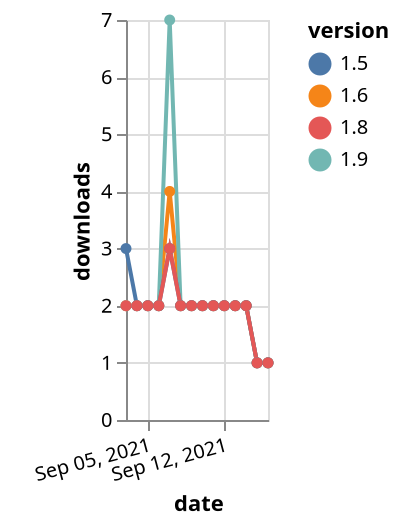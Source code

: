 {"$schema": "https://vega.github.io/schema/vega-lite/v5.json", "description": "A simple bar chart with embedded data.", "data": {"values": [{"date": "2021-09-03", "total": 2872, "delta": 2, "version": "1.6"}, {"date": "2021-09-04", "total": 2874, "delta": 2, "version": "1.6"}, {"date": "2021-09-05", "total": 2876, "delta": 2, "version": "1.6"}, {"date": "2021-09-06", "total": 2878, "delta": 2, "version": "1.6"}, {"date": "2021-09-07", "total": 2882, "delta": 4, "version": "1.6"}, {"date": "2021-09-08", "total": 2884, "delta": 2, "version": "1.6"}, {"date": "2021-09-09", "total": 2886, "delta": 2, "version": "1.6"}, {"date": "2021-09-10", "total": 2888, "delta": 2, "version": "1.6"}, {"date": "2021-09-11", "total": 2890, "delta": 2, "version": "1.6"}, {"date": "2021-09-12", "total": 2892, "delta": 2, "version": "1.6"}, {"date": "2021-09-13", "total": 2894, "delta": 2, "version": "1.6"}, {"date": "2021-09-14", "total": 2896, "delta": 2, "version": "1.6"}, {"date": "2021-09-15", "total": 2897, "delta": 1, "version": "1.6"}, {"date": "2021-09-16", "total": 2898, "delta": 1, "version": "1.6"}, {"date": "2021-09-03", "total": 2667, "delta": 2, "version": "1.9"}, {"date": "2021-09-04", "total": 2669, "delta": 2, "version": "1.9"}, {"date": "2021-09-05", "total": 2671, "delta": 2, "version": "1.9"}, {"date": "2021-09-06", "total": 2673, "delta": 2, "version": "1.9"}, {"date": "2021-09-07", "total": 2680, "delta": 7, "version": "1.9"}, {"date": "2021-09-08", "total": 2682, "delta": 2, "version": "1.9"}, {"date": "2021-09-09", "total": 2684, "delta": 2, "version": "1.9"}, {"date": "2021-09-10", "total": 2686, "delta": 2, "version": "1.9"}, {"date": "2021-09-11", "total": 2688, "delta": 2, "version": "1.9"}, {"date": "2021-09-12", "total": 2690, "delta": 2, "version": "1.9"}, {"date": "2021-09-13", "total": 2692, "delta": 2, "version": "1.9"}, {"date": "2021-09-14", "total": 2694, "delta": 2, "version": "1.9"}, {"date": "2021-09-15", "total": 2695, "delta": 1, "version": "1.9"}, {"date": "2021-09-16", "total": 2696, "delta": 1, "version": "1.9"}, {"date": "2021-09-03", "total": 2657, "delta": 3, "version": "1.5"}, {"date": "2021-09-04", "total": 2659, "delta": 2, "version": "1.5"}, {"date": "2021-09-05", "total": 2661, "delta": 2, "version": "1.5"}, {"date": "2021-09-06", "total": 2663, "delta": 2, "version": "1.5"}, {"date": "2021-09-07", "total": 2666, "delta": 3, "version": "1.5"}, {"date": "2021-09-08", "total": 2668, "delta": 2, "version": "1.5"}, {"date": "2021-09-09", "total": 2670, "delta": 2, "version": "1.5"}, {"date": "2021-09-10", "total": 2672, "delta": 2, "version": "1.5"}, {"date": "2021-09-11", "total": 2674, "delta": 2, "version": "1.5"}, {"date": "2021-09-12", "total": 2676, "delta": 2, "version": "1.5"}, {"date": "2021-09-13", "total": 2678, "delta": 2, "version": "1.5"}, {"date": "2021-09-14", "total": 2680, "delta": 2, "version": "1.5"}, {"date": "2021-09-15", "total": 2681, "delta": 1, "version": "1.5"}, {"date": "2021-09-16", "total": 2682, "delta": 1, "version": "1.5"}, {"date": "2021-09-03", "total": 2610, "delta": 2, "version": "1.8"}, {"date": "2021-09-04", "total": 2612, "delta": 2, "version": "1.8"}, {"date": "2021-09-05", "total": 2614, "delta": 2, "version": "1.8"}, {"date": "2021-09-06", "total": 2616, "delta": 2, "version": "1.8"}, {"date": "2021-09-07", "total": 2619, "delta": 3, "version": "1.8"}, {"date": "2021-09-08", "total": 2621, "delta": 2, "version": "1.8"}, {"date": "2021-09-09", "total": 2623, "delta": 2, "version": "1.8"}, {"date": "2021-09-10", "total": 2625, "delta": 2, "version": "1.8"}, {"date": "2021-09-11", "total": 2627, "delta": 2, "version": "1.8"}, {"date": "2021-09-12", "total": 2629, "delta": 2, "version": "1.8"}, {"date": "2021-09-13", "total": 2631, "delta": 2, "version": "1.8"}, {"date": "2021-09-14", "total": 2633, "delta": 2, "version": "1.8"}, {"date": "2021-09-15", "total": 2634, "delta": 1, "version": "1.8"}, {"date": "2021-09-16", "total": 2635, "delta": 1, "version": "1.8"}]}, "width": "container", "mark": {"type": "line", "point": {"filled": true}}, "encoding": {"x": {"field": "date", "type": "temporal", "timeUnit": "yearmonthdate", "title": "date", "axis": {"labelAngle": -15}}, "y": {"field": "delta", "type": "quantitative", "title": "downloads"}, "color": {"field": "version", "type": "nominal"}, "tooltip": {"field": "delta"}}}